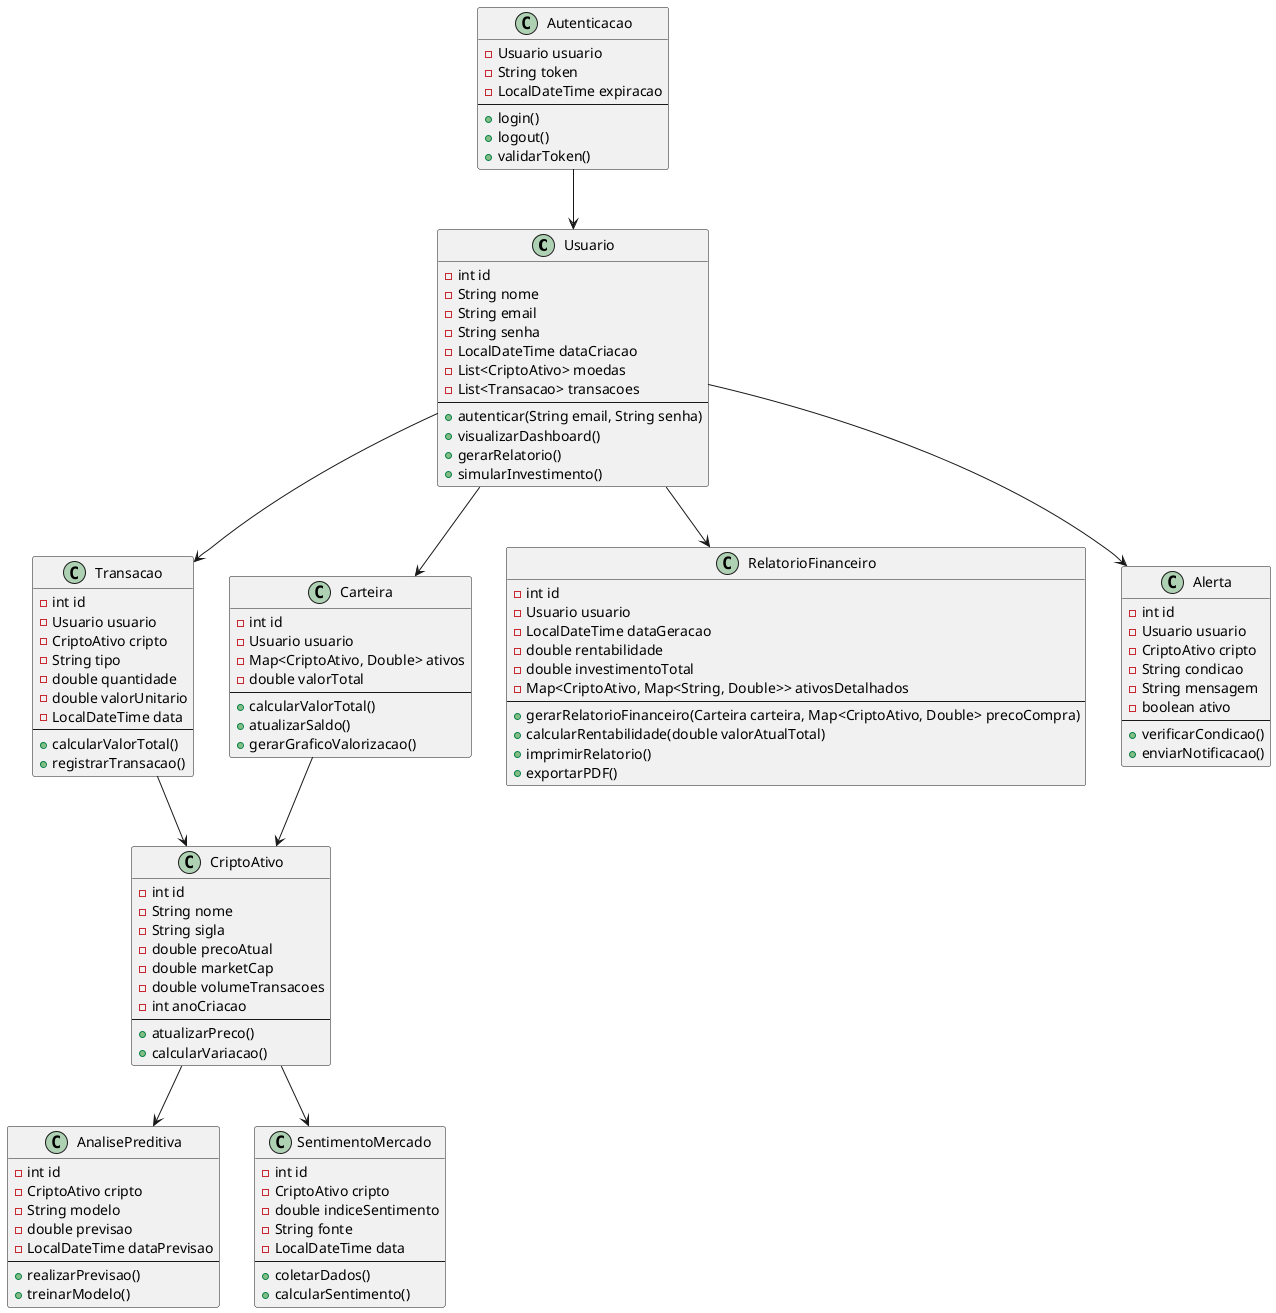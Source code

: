 @startuml

class Usuario {
    - int id
    - String nome
    - String email
    - String senha
    - LocalDateTime dataCriacao
    - List<CriptoAtivo> moedas
    - List<Transacao> transacoes
    --
    + autenticar(String email, String senha)
    + visualizarDashboard()
    + gerarRelatorio()
    + simularInvestimento()
}

class CriptoAtivo {
    - int id
    - String nome
    - String sigla
    - double precoAtual
    - double marketCap
    - double volumeTransacoes
    - int anoCriacao
    --
    + atualizarPreco()
    + calcularVariacao()
}

class Transacao {
    - int id
    - Usuario usuario
    - CriptoAtivo cripto
    - String tipo
    - double quantidade
    - double valorUnitario
    - LocalDateTime data
    --
    + calcularValorTotal()
    + registrarTransacao()
}

class Carteira {
    - int id
    - Usuario usuario
    - Map<CriptoAtivo, Double> ativos
    - double valorTotal
    --
    + calcularValorTotal()
    + atualizarSaldo()
    + gerarGraficoValorizacao()
}

class RelatorioFinanceiro {
    - int id
    - Usuario usuario
    - LocalDateTime dataGeracao
    - double rentabilidade
    - double investimentoTotal
    - Map<CriptoAtivo, Map<String, Double>> ativosDetalhados
    --
    + gerarRelatorioFinanceiro(Carteira carteira, Map<CriptoAtivo, Double> precoCompra)
    + calcularRentabilidade(double valorAtualTotal)
    + imprimirRelatorio()
    + exportarPDF()
}

class Alerta {
    - int id
    - Usuario usuario
    - CriptoAtivo cripto
    - String condicao
    - String mensagem
    - boolean ativo
    --
    + verificarCondicao()
    + enviarNotificacao()
}

class AnalisePreditiva {
    - int id
    - CriptoAtivo cripto
    - String modelo
    - double previsao
    - LocalDateTime dataPrevisao
    --
    + realizarPrevisao()
    + treinarModelo()
}

class SentimentoMercado {
    - int id
    - CriptoAtivo cripto
    - double indiceSentimento
    - String fonte
    - LocalDateTime data
    --
    + coletarDados()
    + calcularSentimento()
}

class Autenticacao {
    - Usuario usuario
    - String token
    - LocalDateTime expiracao
    --
    + login()
    + logout()
    + validarToken()
}

Usuario --> Carteira
Usuario --> Transacao
Usuario --> RelatorioFinanceiro
Usuario --> Alerta
Carteira --> CriptoAtivo
Transacao --> CriptoAtivo
CriptoAtivo --> AnalisePreditiva
CriptoAtivo --> SentimentoMercado
Autenticacao --> Usuario

@enduml
